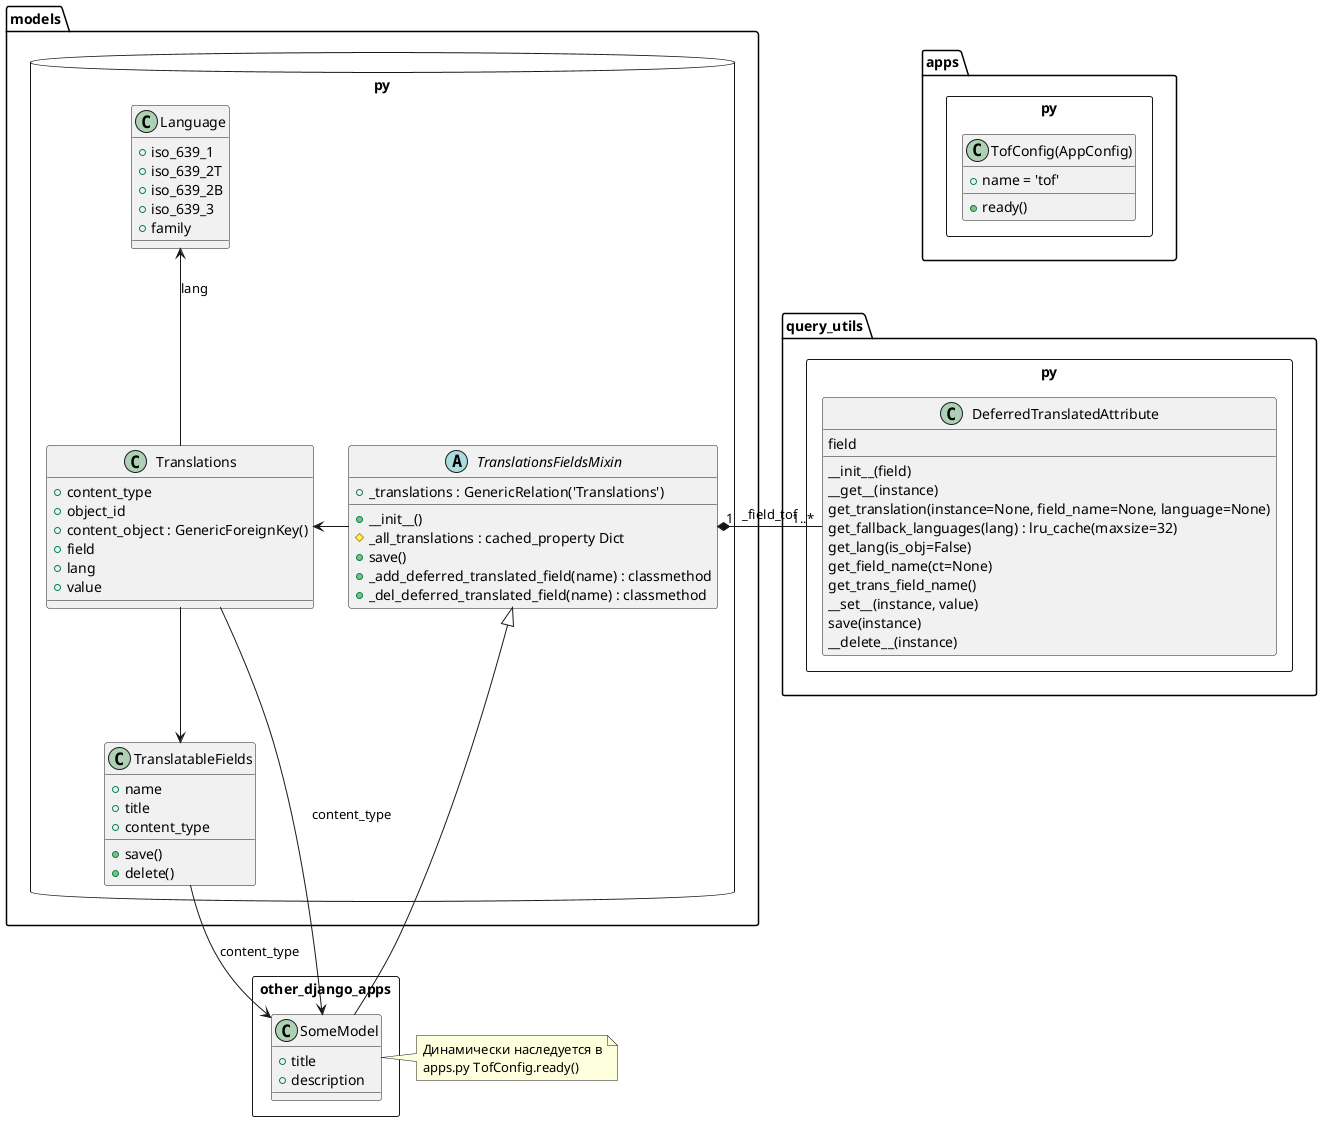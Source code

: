@startuml
package models.py <<Database>> {
  class Translations {
    + content_type
    + object_id
    + {field} content_object : GenericForeignKey()
    + field
    + lang
    + value
  }

  abstract class TranslationsFieldsMixin {
    + {field} _translations : GenericRelation('Translations')
    + __init__()
    # {method} _all_translations : cached_property Dict
    + save()
    + _add_deferred_translated_field(name) : classmethod
    + _del_deferred_translated_field(name) : classmethod
  }

  class TranslatableFields {
    + name
    + title
    + content_type
    + save()
    + delete()
  }

  class Language {
    + iso_639_1
    + iso_639_2T
    + iso_639_2B
    + iso_639_3
    + family
  }
  Translations -up-> Language : "lang"
  Translations -down-> TranslatableFields
  TranslationsFieldsMixin -> Translations
}
package apps.py <<Rectangle>>{
  class TofConfig(AppConfig) {
    + name = 'tof'
    + ready()
  }
}

package query_utils.py <<Rectangle>>{
  class DeferredTranslatedAttribute {
    field
    __init__(field)
    __get__(instance)
    get_translation(instance=None, field_name=None, language=None)
    get_fallback_languages(lang) : lru_cache(maxsize=32)
    get_lang(is_obj=False)
    get_field_name(ct=None)
    get_trans_field_name()
    __set__(instance, value)
    save(instance)
    __delete__(instance)
  }
}

package other_django_apps <<Rectangle>>{
  class SomeModel{
    + title
    + description
  }
}

note right of SomeModel : Динамически наследуется в\napps.py TofConfig.ready()

TranslationsFieldsMixin <|-- SomeModel
TranslationsFieldsMixin "1" *-right- "1..*" DeferredTranslatedAttribute : "_field_tof"
Translations --> SomeModel : "content_type"
TranslatableFields --> SomeModel : "content_type"
@enduml
